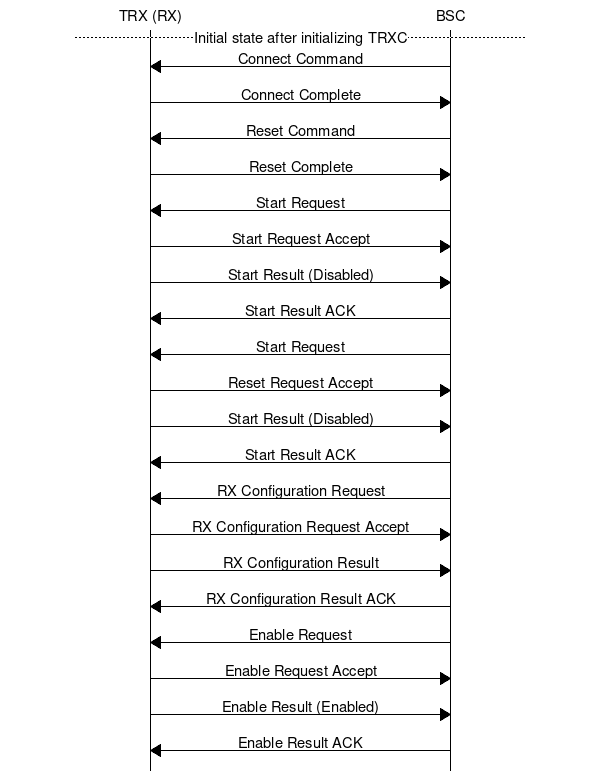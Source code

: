 msc {
	bts [label="TRX (RX)"], bsc [label="BSC"];
	# this is for the TRX Receiver Object
	---		[label="Initial state after initializing TRXC"];

	bts <= bsc	[label="Connect Command"];
	bts => bsc	[label="Connect Complete"];

	bts <= bsc	[label="Reset Command"];
	bts => bsc	[label="Reset Complete"];

	bts <= bsc	[label="Start Request"];
	bts => bsc	[label="Start Request Accept"];
	bts => bsc	[label="Start Result (Disabled)"];
	bts <= bsc	[label="Start Result ACK"];

	bts <= bsc	[label="Start Request"];
	bts => bsc	[label="Reset Request Accept"];
	bts => bsc	[label="Start Result (Disabled)"];
	bts <= bsc	[label="Start Result ACK"];

	bts <= bsc	[label="RX Configuration Request"];
	bts => bsc	[label="RX Configuration Request Accept"];
	bts => bsc	[label="RX Configuration Result"];
	bts <= bsc	[label="RX Configuration Result ACK"];

	bts <= bsc	[label="Enable Request"];
	bts => bsc	[label="Enable Request Accept"];
	bts => bsc	[label="Enable Result (Enabled)"];
	bts <= bsc	[label="Enable Result ACK"];
}
